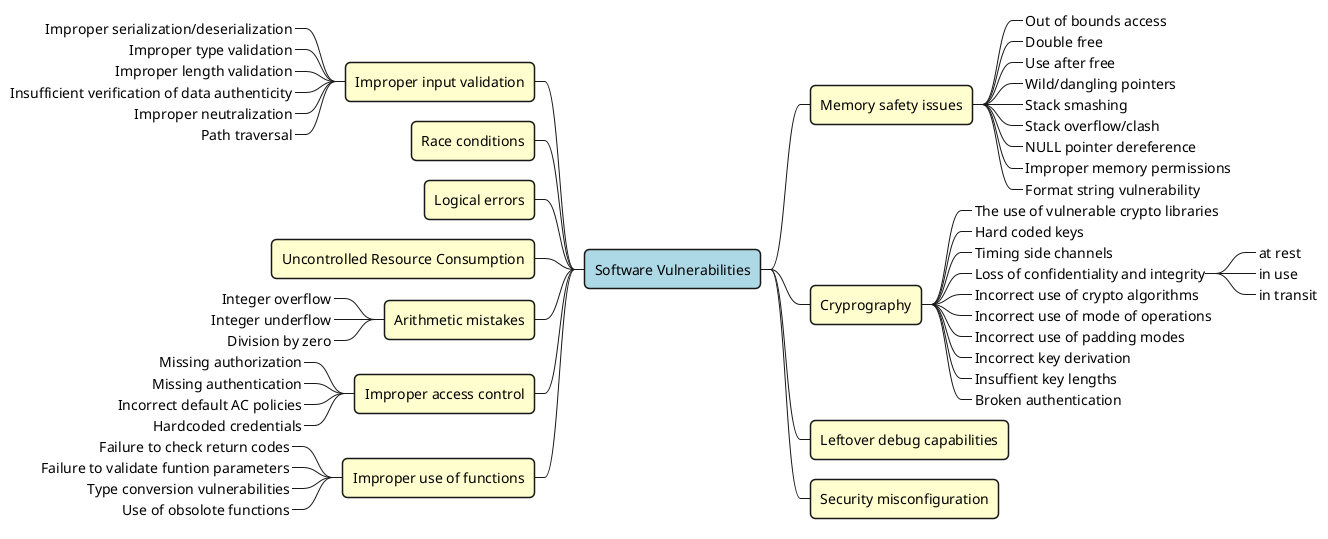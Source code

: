 @startmindmap
<style>
node {
    RoundCorner 10
    BackgroundColor #FEFECE
}

rootNode {
    RoundCorner 10
    BackgroundColor lightblue
}
</style>

+ Software Vulnerabilities
++ Memory safety issues
+++_ Out of bounds access
+++_ Double free
+++_ Use after free
+++_ Wild/dangling pointers
+++_ Stack smashing
+++_ Stack overflow/clash
+++_ NULL pointer dereference
+++_ Improper memory permissions
+++_ Format string vulnerability
++ Cryprography
+++_ The use of vulnerable crypto libraries
+++_ Hard coded keys
+++_ Timing side channels
+++_ Loss of confidentiality and integrity
++++_ at rest
++++_ in use
++++_ in transit
+++_ Incorrect use of crypto algorithms
+++_ Incorrect use of mode of operations
+++_ Incorrect use of padding modes
+++_ Incorrect key derivation
+++_ Insuffient key lengths
+++_ Broken authentication
++ Leftover debug capabilities
++ Security misconfiguration
-- Improper input validation
---_ Improper serialization/deserialization
---_ Improper type validation
---_ Improper length validation
---_ Insufficient verification of data authenticity
---_ Improper neutralization
---_ Path traversal
-- Race conditions
-- Logical errors
-- Uncontrolled Resource Consumption
-- Arithmetic mistakes
---_ Integer overflow
---_ Integer underflow
---_ Division by zero
-- Improper access control
---_ Missing authorization
---_ Missing authentication
---_ Incorrect default AC policies
---_ Hardcoded credentials
-- Improper use of functions
---_ Failure to check return codes
---_ Failure to validate funtion parameters
---_ Type conversion vulnerabilities
---_ Use of obsolote functions
@endmindmap